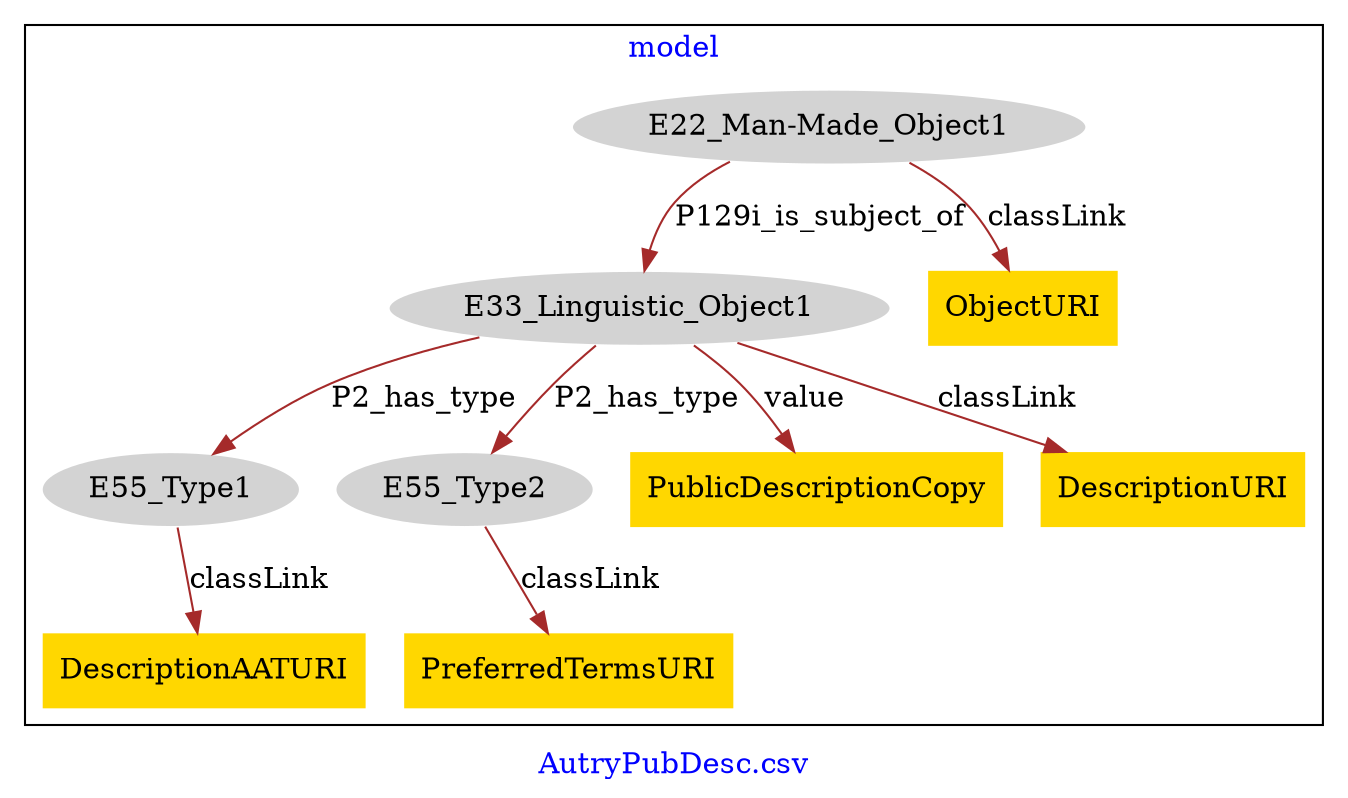 digraph n0 {
fontcolor="blue"
remincross="true"
label="AutryPubDesc.csv"
subgraph cluster {
label="model"
n2[style="filled",color="white",fillcolor="lightgray",label="E22_Man-Made_Object1"];
n3[style="filled",color="white",fillcolor="lightgray",label="E33_Linguistic_Object1"];
n4[style="filled",color="white",fillcolor="lightgray",label="E55_Type1"];
n5[style="filled",color="white",fillcolor="lightgray",label="E55_Type2"];
n6[shape="plaintext",style="filled",fillcolor="gold",label="PreferredTermsURI"];
n7[shape="plaintext",style="filled",fillcolor="gold",label="ObjectURI"];
n8[shape="plaintext",style="filled",fillcolor="gold",label="PublicDescriptionCopy"];
n9[shape="plaintext",style="filled",fillcolor="gold",label="DescriptionURI"];
n10[shape="plaintext",style="filled",fillcolor="gold",label="DescriptionAATURI"];
}
n2 -> n3[color="brown",fontcolor="black",label="P129i_is_subject_of"]
n3 -> n4[color="brown",fontcolor="black",label="P2_has_type"]
n3 -> n5[color="brown",fontcolor="black",label="P2_has_type"]
n5 -> n6[color="brown",fontcolor="black",label="classLink"]
n2 -> n7[color="brown",fontcolor="black",label="classLink"]
n3 -> n8[color="brown",fontcolor="black",label="value"]
n3 -> n9[color="brown",fontcolor="black",label="classLink"]
n4 -> n10[color="brown",fontcolor="black",label="classLink"]
}
